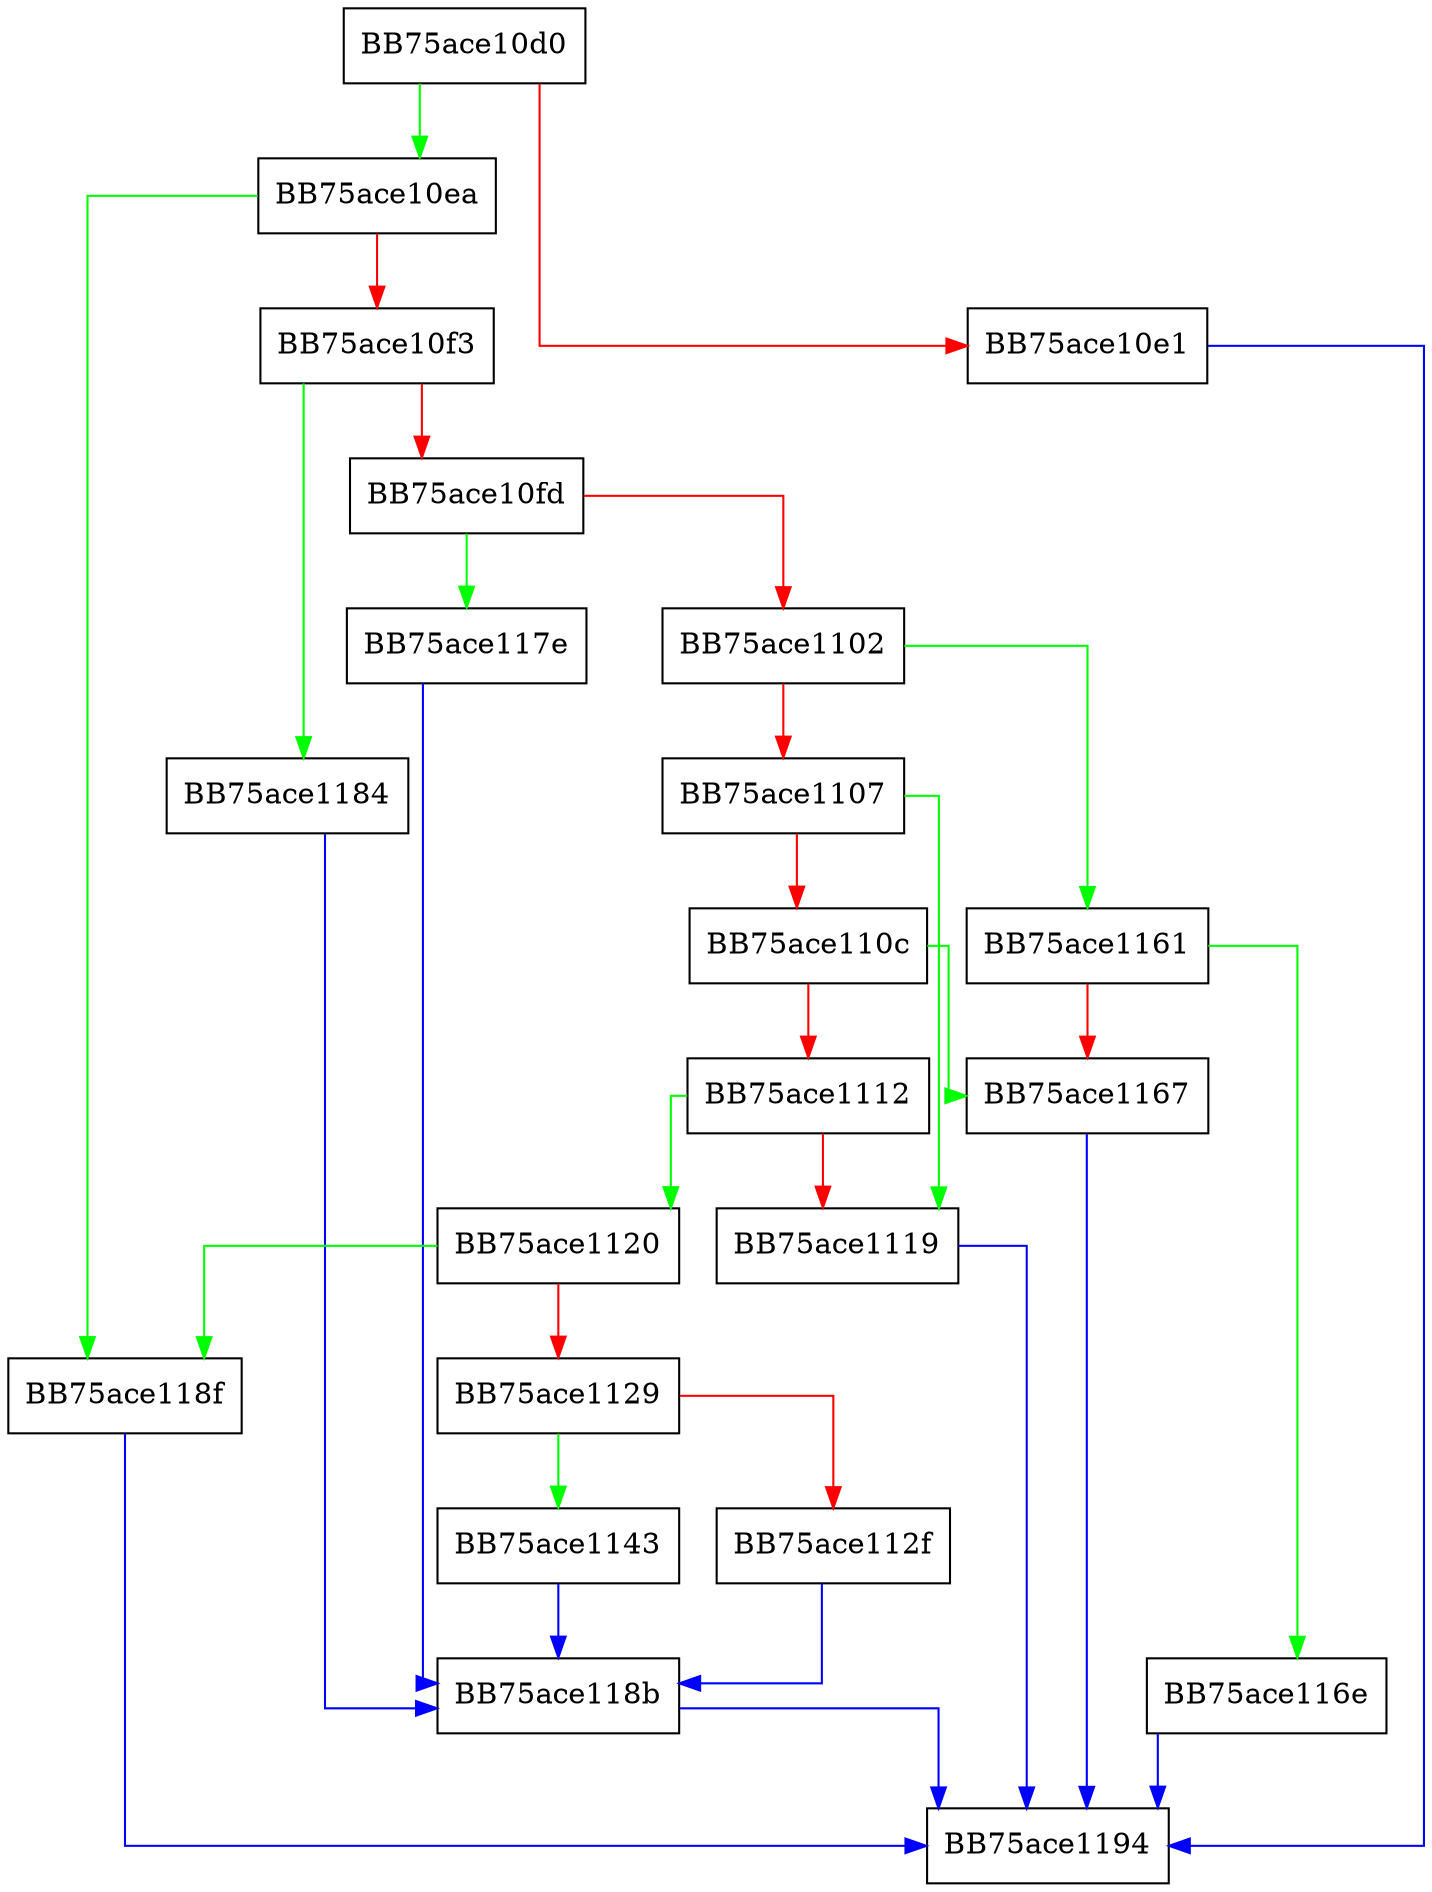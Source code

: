 digraph PFAC_AMS_profile {
  node [shape="box"];
  graph [splines=ortho];
  BB75ace10d0 -> BB75ace10ea [color="green"];
  BB75ace10d0 -> BB75ace10e1 [color="red"];
  BB75ace10e1 -> BB75ace1194 [color="blue"];
  BB75ace10ea -> BB75ace118f [color="green"];
  BB75ace10ea -> BB75ace10f3 [color="red"];
  BB75ace10f3 -> BB75ace1184 [color="green"];
  BB75ace10f3 -> BB75ace10fd [color="red"];
  BB75ace10fd -> BB75ace117e [color="green"];
  BB75ace10fd -> BB75ace1102 [color="red"];
  BB75ace1102 -> BB75ace1161 [color="green"];
  BB75ace1102 -> BB75ace1107 [color="red"];
  BB75ace1107 -> BB75ace1119 [color="green"];
  BB75ace1107 -> BB75ace110c [color="red"];
  BB75ace110c -> BB75ace1167 [color="green"];
  BB75ace110c -> BB75ace1112 [color="red"];
  BB75ace1112 -> BB75ace1120 [color="green"];
  BB75ace1112 -> BB75ace1119 [color="red"];
  BB75ace1119 -> BB75ace1194 [color="blue"];
  BB75ace1120 -> BB75ace118f [color="green"];
  BB75ace1120 -> BB75ace1129 [color="red"];
  BB75ace1129 -> BB75ace1143 [color="green"];
  BB75ace1129 -> BB75ace112f [color="red"];
  BB75ace112f -> BB75ace118b [color="blue"];
  BB75ace1143 -> BB75ace118b [color="blue"];
  BB75ace1161 -> BB75ace116e [color="green"];
  BB75ace1161 -> BB75ace1167 [color="red"];
  BB75ace1167 -> BB75ace1194 [color="blue"];
  BB75ace116e -> BB75ace1194 [color="blue"];
  BB75ace117e -> BB75ace118b [color="blue"];
  BB75ace1184 -> BB75ace118b [color="blue"];
  BB75ace118b -> BB75ace1194 [color="blue"];
  BB75ace118f -> BB75ace1194 [color="blue"];
}